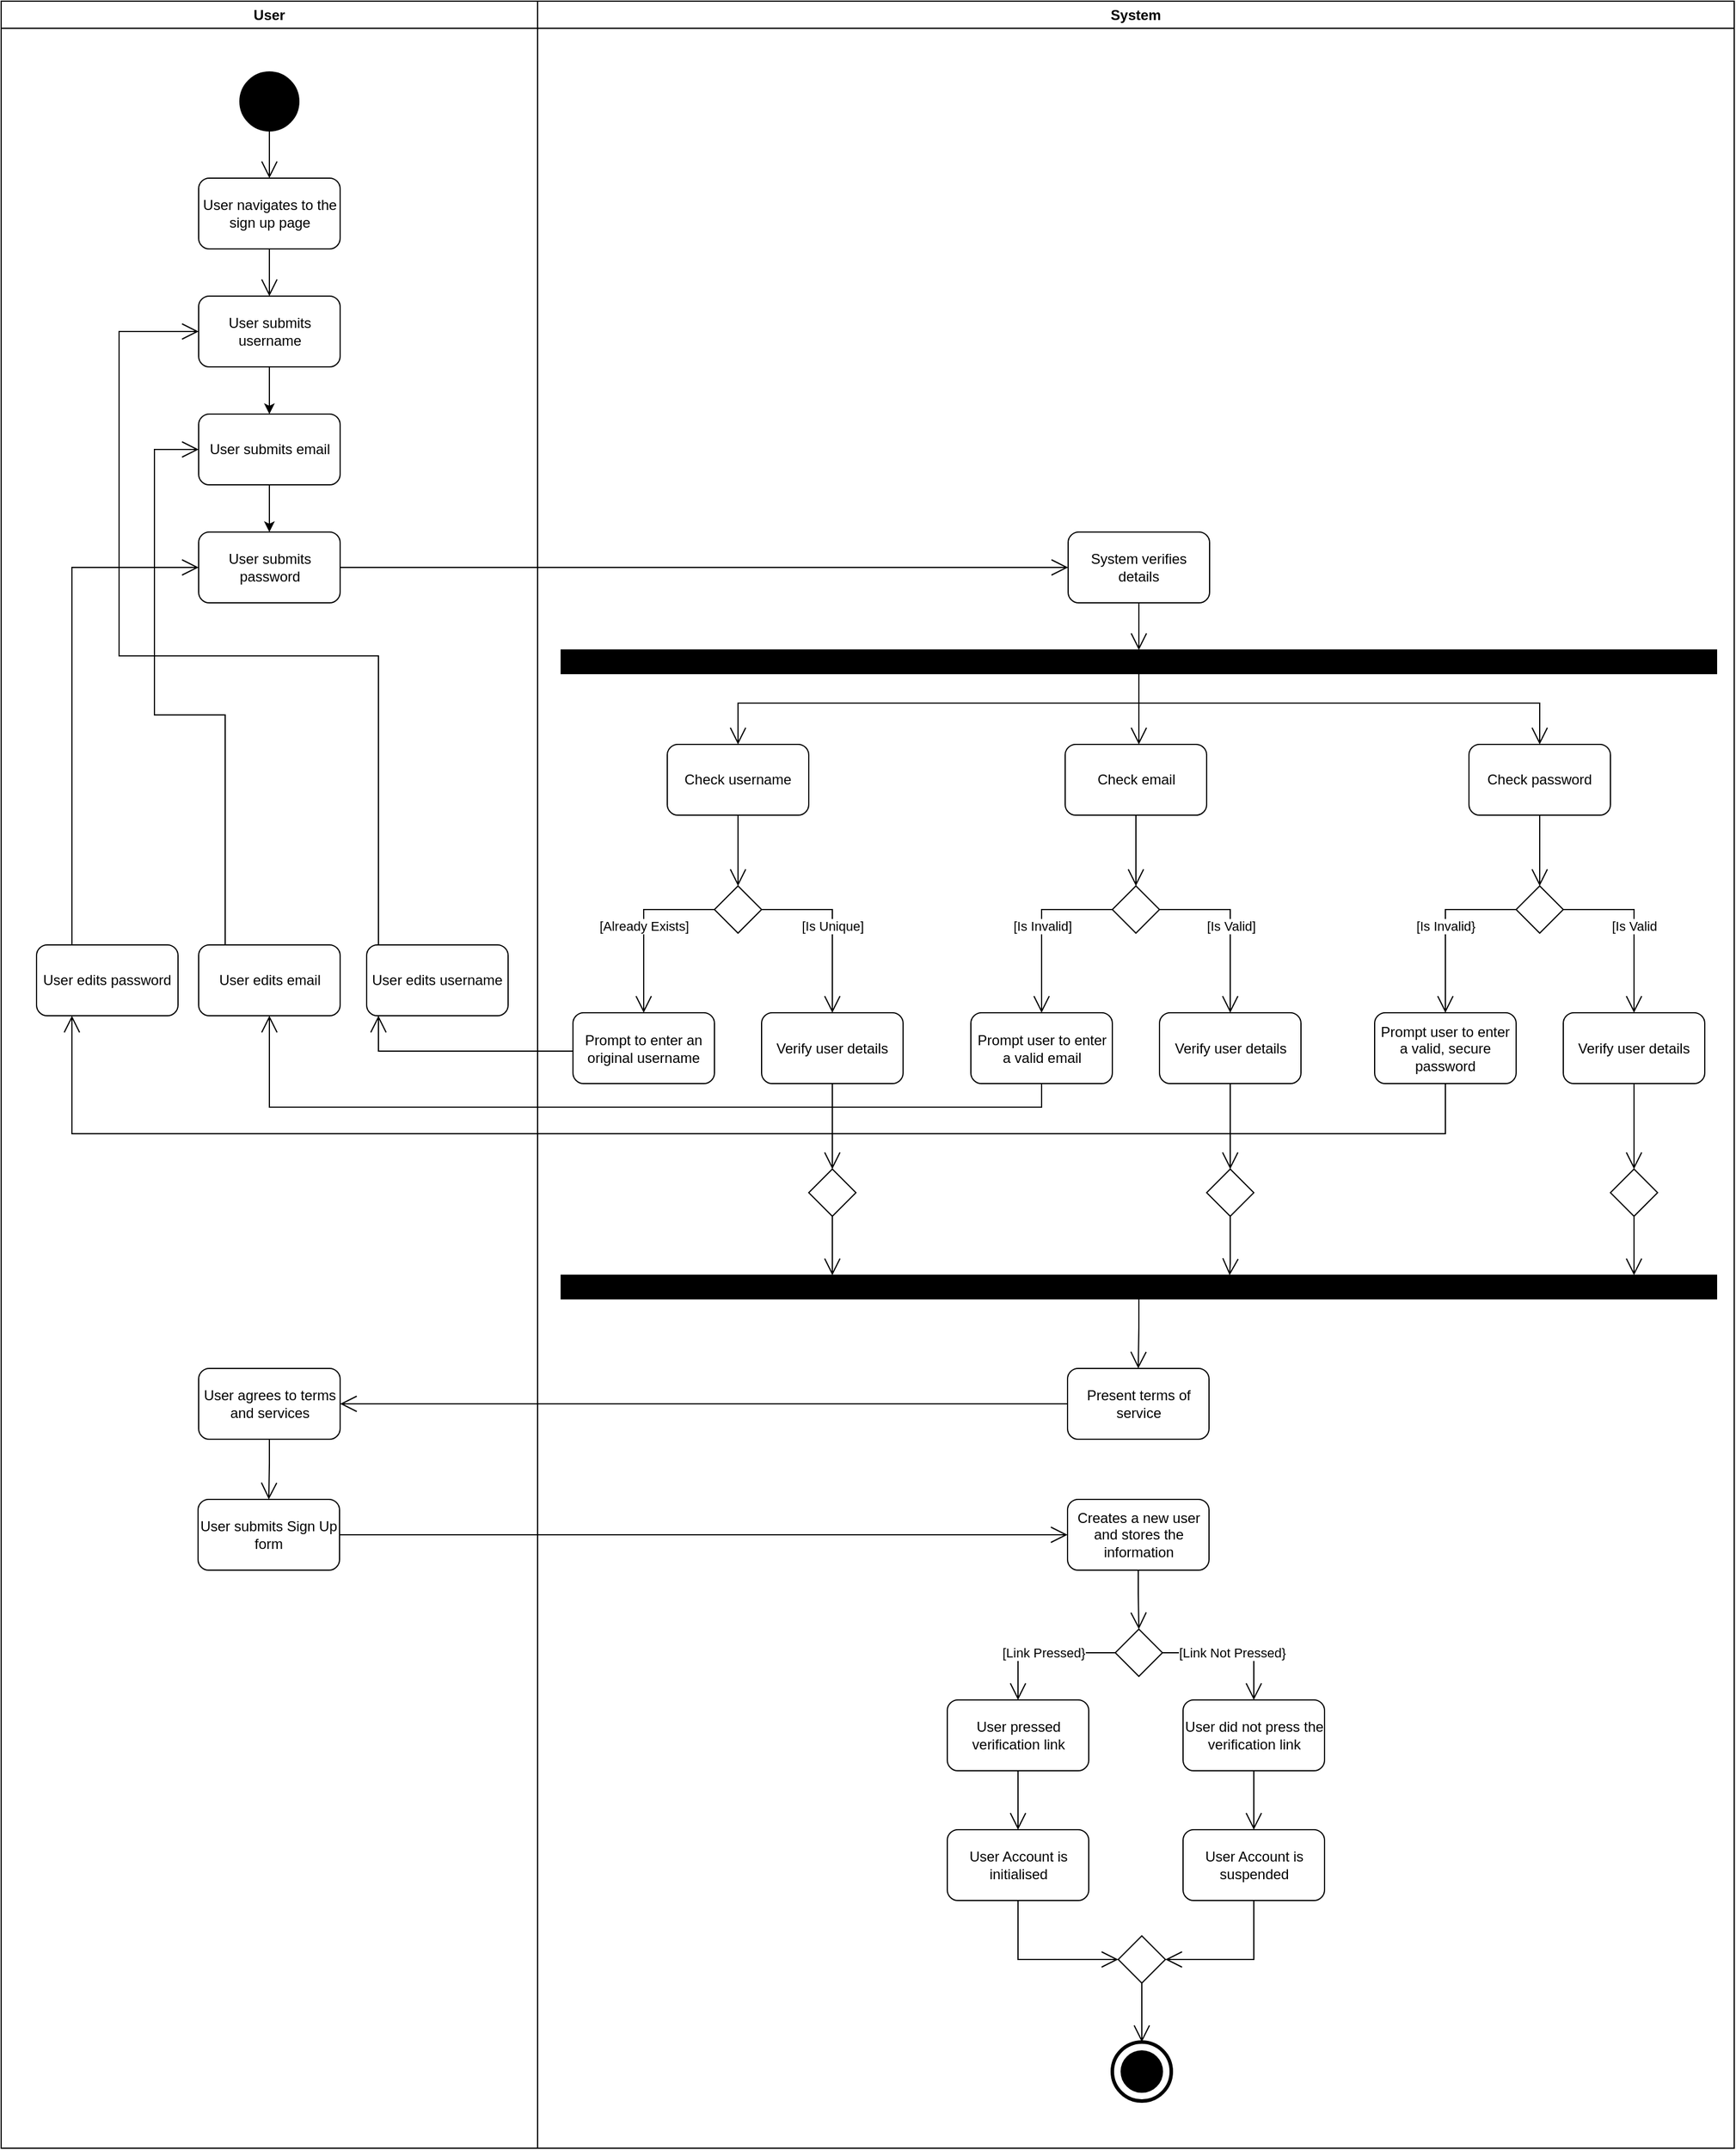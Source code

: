 <mxfile version="24.4.0" type="device">
  <diagram name="Page-1" id="mfnypvU7JTdG7bWMHGOg">
    <mxGraphModel dx="2486" dy="957" grid="1" gridSize="10" guides="1" tooltips="1" connect="1" arrows="1" fold="1" page="1" pageScale="1" pageWidth="827" pageHeight="1169" math="0" shadow="0">
      <root>
        <mxCell id="0" />
        <mxCell id="1" parent="0" />
        <mxCell id="zPg9-DdeoBqVfjQdLSbW-1" value="User" style="swimlane;whiteSpace=wrap;html=1;" parent="1" vertex="1">
          <mxGeometry x="-170" y="10" width="455" height="1820" as="geometry" />
        </mxCell>
        <mxCell id="qDwk5MYWlUArIIvirNfc-8" style="edgeStyle=orthogonalEdgeStyle;rounded=0;orthogonalLoop=1;jettySize=auto;html=1;endArrow=open;endFill=0;endSize=12;startSize=6;sourcePerimeterSpacing=0;" edge="1" parent="zPg9-DdeoBqVfjQdLSbW-1" source="zPg9-DdeoBqVfjQdLSbW-3" target="zPg9-DdeoBqVfjQdLSbW-6">
          <mxGeometry relative="1" as="geometry" />
        </mxCell>
        <mxCell id="zPg9-DdeoBqVfjQdLSbW-3" value="&lt;span data-lucid-type=&quot;application/vnd.lucid.text&quot; data-lucid-content=&quot;{&amp;quot;t&amp;quot;:&amp;quot;User navigates to the sign up page&amp;quot;,&amp;quot;m&amp;quot;:[{&amp;quot;s&amp;quot;:0,&amp;quot;n&amp;quot;:&amp;quot;s&amp;quot;,&amp;quot;v&amp;quot;:22.222,&amp;quot;e&amp;quot;:34},{&amp;quot;s&amp;quot;:0,&amp;quot;n&amp;quot;:&amp;quot;fsp&amp;quot;,&amp;quot;v&amp;quot;:&amp;quot;ss_presetShapeStyle1_textStyle&amp;quot;,&amp;quot;e&amp;quot;:34},{&amp;quot;s&amp;quot;:0,&amp;quot;n&amp;quot;:&amp;quot;fsp2&amp;quot;,&amp;quot;v&amp;quot;:&amp;quot;ss_presetShapeStyle1_textStyle&amp;quot;,&amp;quot;e&amp;quot;:34}]}&quot;&gt;&lt;span style=&quot;&quot;&gt;&lt;font style=&quot;font-size: 12px;&quot;&gt;User navigates to the sign up page&lt;/font&gt;&lt;/span&gt;&lt;/span&gt;" style="rounded=1;whiteSpace=wrap;html=1;fontColor=default;" parent="zPg9-DdeoBqVfjQdLSbW-1" vertex="1">
          <mxGeometry x="167.5" y="150" width="120" height="60" as="geometry" />
        </mxCell>
        <mxCell id="zPg9-DdeoBqVfjQdLSbW-4" value="" style="edgeStyle=orthogonalEdgeStyle;rounded=0;orthogonalLoop=1;jettySize=auto;html=1;endArrow=open;endFill=0;endSize=12;startSize=6;sourcePerimeterSpacing=0;" parent="zPg9-DdeoBqVfjQdLSbW-1" source="zPg9-DdeoBqVfjQdLSbW-5" target="zPg9-DdeoBqVfjQdLSbW-3" edge="1">
          <mxGeometry relative="1" as="geometry" />
        </mxCell>
        <mxCell id="zPg9-DdeoBqVfjQdLSbW-5" value="" style="ellipse;whiteSpace=wrap;html=1;aspect=fixed;fillColor=#000000;" parent="zPg9-DdeoBqVfjQdLSbW-1" vertex="1">
          <mxGeometry x="202.5" y="60" width="50" height="50" as="geometry" />
        </mxCell>
        <mxCell id="qDwk5MYWlUArIIvirNfc-9" style="edgeStyle=orthogonalEdgeStyle;rounded=0;orthogonalLoop=1;jettySize=auto;html=1;" edge="1" parent="zPg9-DdeoBqVfjQdLSbW-1" source="zPg9-DdeoBqVfjQdLSbW-6" target="qDwk5MYWlUArIIvirNfc-1">
          <mxGeometry relative="1" as="geometry" />
        </mxCell>
        <mxCell id="zPg9-DdeoBqVfjQdLSbW-6" value="User submits username" style="rounded=1;whiteSpace=wrap;html=1;" parent="zPg9-DdeoBqVfjQdLSbW-1" vertex="1">
          <mxGeometry x="167.5" y="250" width="120" height="60" as="geometry" />
        </mxCell>
        <mxCell id="qDwk5MYWlUArIIvirNfc-22" style="edgeStyle=orthogonalEdgeStyle;rounded=0;orthogonalLoop=1;jettySize=auto;html=1;endArrow=open;endFill=0;endSize=12;startSize=6;sourcePerimeterSpacing=0;" edge="1" parent="zPg9-DdeoBqVfjQdLSbW-1" source="zPg9-DdeoBqVfjQdLSbW-188" target="zPg9-DdeoBqVfjQdLSbW-6">
          <mxGeometry relative="1" as="geometry">
            <Array as="points">
              <mxPoint x="320" y="555" />
              <mxPoint x="100" y="555" />
              <mxPoint x="100" y="280" />
            </Array>
          </mxGeometry>
        </mxCell>
        <mxCell id="zPg9-DdeoBqVfjQdLSbW-188" value="User edits username" style="rounded=1;whiteSpace=wrap;html=1;" parent="zPg9-DdeoBqVfjQdLSbW-1" vertex="1">
          <mxGeometry x="310" y="800" width="120" height="60" as="geometry" />
        </mxCell>
        <mxCell id="qDwk5MYWlUArIIvirNfc-21" style="edgeStyle=orthogonalEdgeStyle;rounded=0;orthogonalLoop=1;jettySize=auto;html=1;endArrow=open;endFill=0;endSize=12;startSize=6;sourcePerimeterSpacing=0;" edge="1" parent="zPg9-DdeoBqVfjQdLSbW-1" source="zPg9-DdeoBqVfjQdLSbW-191" target="qDwk5MYWlUArIIvirNfc-1">
          <mxGeometry relative="1" as="geometry">
            <Array as="points">
              <mxPoint x="190" y="605" />
              <mxPoint x="130" y="605" />
              <mxPoint x="130" y="380" />
            </Array>
          </mxGeometry>
        </mxCell>
        <mxCell id="zPg9-DdeoBqVfjQdLSbW-191" value="User edits email" style="rounded=1;whiteSpace=wrap;html=1;" parent="zPg9-DdeoBqVfjQdLSbW-1" vertex="1">
          <mxGeometry x="167.5" y="800" width="120" height="60" as="geometry" />
        </mxCell>
        <mxCell id="qDwk5MYWlUArIIvirNfc-20" style="edgeStyle=orthogonalEdgeStyle;rounded=0;orthogonalLoop=1;jettySize=auto;html=1;endArrow=open;endFill=0;endSize=12;startSize=6;sourcePerimeterSpacing=0;" edge="1" parent="zPg9-DdeoBqVfjQdLSbW-1" source="zPg9-DdeoBqVfjQdLSbW-203" target="qDwk5MYWlUArIIvirNfc-2">
          <mxGeometry relative="1" as="geometry">
            <Array as="points">
              <mxPoint x="60" y="480" />
            </Array>
          </mxGeometry>
        </mxCell>
        <mxCell id="zPg9-DdeoBqVfjQdLSbW-203" value="User edits password" style="rounded=1;whiteSpace=wrap;html=1;" parent="zPg9-DdeoBqVfjQdLSbW-1" vertex="1">
          <mxGeometry x="30" y="800" width="120" height="60" as="geometry" />
        </mxCell>
        <mxCell id="qDwk5MYWlUArIIvirNfc-10" style="edgeStyle=orthogonalEdgeStyle;rounded=0;orthogonalLoop=1;jettySize=auto;html=1;" edge="1" parent="zPg9-DdeoBqVfjQdLSbW-1" source="qDwk5MYWlUArIIvirNfc-1" target="qDwk5MYWlUArIIvirNfc-2">
          <mxGeometry relative="1" as="geometry" />
        </mxCell>
        <mxCell id="qDwk5MYWlUArIIvirNfc-1" value="User submits email" style="rounded=1;whiteSpace=wrap;html=1;" vertex="1" parent="zPg9-DdeoBqVfjQdLSbW-1">
          <mxGeometry x="167.5" y="350" width="120" height="60" as="geometry" />
        </mxCell>
        <mxCell id="qDwk5MYWlUArIIvirNfc-2" value="User submits password" style="rounded=1;whiteSpace=wrap;html=1;" vertex="1" parent="zPg9-DdeoBqVfjQdLSbW-1">
          <mxGeometry x="167.5" y="450" width="120" height="60" as="geometry" />
        </mxCell>
        <mxCell id="zPg9-DdeoBqVfjQdLSbW-163" value="User agrees to terms and services" style="rounded=1;whiteSpace=wrap;html=1;" parent="zPg9-DdeoBqVfjQdLSbW-1" vertex="1">
          <mxGeometry x="167.5" y="1159" width="120" height="60" as="geometry" />
        </mxCell>
        <mxCell id="zPg9-DdeoBqVfjQdLSbW-10" value="System" style="swimlane;whiteSpace=wrap;html=1;" parent="1" vertex="1">
          <mxGeometry x="285" y="10" width="1015" height="1820" as="geometry" />
        </mxCell>
        <mxCell id="zPg9-DdeoBqVfjQdLSbW-49" value="[Already Exists]" style="edgeStyle=orthogonalEdgeStyle;rounded=0;orthogonalLoop=1;jettySize=auto;html=1;exitX=0;exitY=0.5;exitDx=0;exitDy=0;entryX=0.5;entryY=0;entryDx=0;entryDy=0;endArrow=open;endFill=0;endSize=12;startSize=6;sourcePerimeterSpacing=0;" parent="zPg9-DdeoBqVfjQdLSbW-10" source="zPg9-DdeoBqVfjQdLSbW-32" target="zPg9-DdeoBqVfjQdLSbW-35" edge="1">
          <mxGeometry relative="1" as="geometry">
            <mxPoint x="90" y="822.5" as="targetPoint" />
          </mxGeometry>
        </mxCell>
        <mxCell id="zPg9-DdeoBqVfjQdLSbW-50" value="[Is Unique]" style="edgeStyle=orthogonalEdgeStyle;rounded=0;orthogonalLoop=1;jettySize=auto;html=1;exitX=1;exitY=0.5;exitDx=0;exitDy=0;entryX=0.5;entryY=0;entryDx=0;entryDy=0;endArrow=open;endFill=0;endSize=12;startSize=6;sourcePerimeterSpacing=0;" parent="zPg9-DdeoBqVfjQdLSbW-10" source="zPg9-DdeoBqVfjQdLSbW-32" target="zPg9-DdeoBqVfjQdLSbW-40" edge="1">
          <mxGeometry relative="1" as="geometry" />
        </mxCell>
        <mxCell id="zPg9-DdeoBqVfjQdLSbW-32" value="" style="rhombus;whiteSpace=wrap;html=1;" parent="zPg9-DdeoBqVfjQdLSbW-10" vertex="1">
          <mxGeometry x="150" y="750" width="40" height="40" as="geometry" />
        </mxCell>
        <mxCell id="zPg9-DdeoBqVfjQdLSbW-134" value="[Is Invalid]" style="edgeStyle=orthogonalEdgeStyle;rounded=0;orthogonalLoop=1;jettySize=auto;html=1;exitX=0;exitY=0.5;exitDx=0;exitDy=0;endArrow=open;endFill=0;endSize=12;startSize=6;sourcePerimeterSpacing=0;" parent="zPg9-DdeoBqVfjQdLSbW-10" source="zPg9-DdeoBqVfjQdLSbW-44" target="zPg9-DdeoBqVfjQdLSbW-133" edge="1">
          <mxGeometry relative="1" as="geometry" />
        </mxCell>
        <mxCell id="zPg9-DdeoBqVfjQdLSbW-136" value="[Is Valid]" style="edgeStyle=orthogonalEdgeStyle;rounded=0;orthogonalLoop=1;jettySize=auto;html=1;exitX=1;exitY=0.5;exitDx=0;exitDy=0;entryX=0.5;entryY=0;entryDx=0;entryDy=0;endArrow=open;endFill=0;endSize=12;startSize=6;sourcePerimeterSpacing=0;" parent="zPg9-DdeoBqVfjQdLSbW-10" source="zPg9-DdeoBqVfjQdLSbW-44" target="zPg9-DdeoBqVfjQdLSbW-135" edge="1">
          <mxGeometry relative="1" as="geometry">
            <mxPoint x="600" y="972.5" as="targetPoint" />
          </mxGeometry>
        </mxCell>
        <mxCell id="zPg9-DdeoBqVfjQdLSbW-44" value="" style="rhombus;whiteSpace=wrap;html=1;" parent="zPg9-DdeoBqVfjQdLSbW-10" vertex="1">
          <mxGeometry x="487.5" y="750" width="40" height="40" as="geometry" />
        </mxCell>
        <mxCell id="zPg9-DdeoBqVfjQdLSbW-155" style="edgeStyle=orthogonalEdgeStyle;rounded=0;orthogonalLoop=1;jettySize=auto;html=1;endArrow=open;endFill=0;endSize=12;startSize=6;sourcePerimeterSpacing=0;" parent="zPg9-DdeoBqVfjQdLSbW-10" source="zPg9-DdeoBqVfjQdLSbW-45" target="zPg9-DdeoBqVfjQdLSbW-51" edge="1">
          <mxGeometry relative="1" as="geometry">
            <Array as="points">
              <mxPoint x="510" y="520" />
              <mxPoint x="510" y="520" />
            </Array>
          </mxGeometry>
        </mxCell>
        <mxCell id="zPg9-DdeoBqVfjQdLSbW-45" value="System verifies details" style="rounded=1;whiteSpace=wrap;html=1;" parent="zPg9-DdeoBqVfjQdLSbW-10" vertex="1">
          <mxGeometry x="450" y="450" width="120" height="60" as="geometry" />
        </mxCell>
        <mxCell id="c77PiYMdBHS7b-3oL-oc-5" style="edgeStyle=orthogonalEdgeStyle;rounded=0;orthogonalLoop=1;jettySize=auto;html=1;exitX=0.5;exitY=1;exitDx=0;exitDy=0;endArrow=open;endFill=0;endSize=12;startSize=6;sourcePerimeterSpacing=0;" parent="zPg9-DdeoBqVfjQdLSbW-10" source="zPg9-DdeoBqVfjQdLSbW-40" target="c77PiYMdBHS7b-3oL-oc-4" edge="1">
          <mxGeometry relative="1" as="geometry" />
        </mxCell>
        <mxCell id="zPg9-DdeoBqVfjQdLSbW-40" value="Verify user details" style="rounded=1;whiteSpace=wrap;html=1;" parent="zPg9-DdeoBqVfjQdLSbW-10" vertex="1">
          <mxGeometry x="190" y="857.5" width="120" height="60" as="geometry" />
        </mxCell>
        <mxCell id="zPg9-DdeoBqVfjQdLSbW-35" value="Prompt to enter an original username" style="rounded=1;whiteSpace=wrap;html=1;" parent="zPg9-DdeoBqVfjQdLSbW-10" vertex="1">
          <mxGeometry x="30" y="857.5" width="120" height="60" as="geometry" />
        </mxCell>
        <mxCell id="qDwk5MYWlUArIIvirNfc-12" style="edgeStyle=orthogonalEdgeStyle;rounded=0;orthogonalLoop=1;jettySize=auto;html=1;endArrow=open;endFill=0;endSize=12;startSize=6;sourcePerimeterSpacing=0;" edge="1" parent="zPg9-DdeoBqVfjQdLSbW-10" source="zPg9-DdeoBqVfjQdLSbW-51" target="zPg9-DdeoBqVfjQdLSbW-106">
          <mxGeometry relative="1" as="geometry">
            <Array as="points">
              <mxPoint x="510" y="620" />
              <mxPoint x="510" y="620" />
            </Array>
          </mxGeometry>
        </mxCell>
        <mxCell id="qDwk5MYWlUArIIvirNfc-13" style="edgeStyle=orthogonalEdgeStyle;rounded=0;orthogonalLoop=1;jettySize=auto;html=1;endArrow=open;endFill=0;endSize=12;startSize=6;sourcePerimeterSpacing=0;" edge="1" parent="zPg9-DdeoBqVfjQdLSbW-10" source="zPg9-DdeoBqVfjQdLSbW-51" target="zPg9-DdeoBqVfjQdLSbW-54">
          <mxGeometry relative="1" as="geometry" />
        </mxCell>
        <mxCell id="qDwk5MYWlUArIIvirNfc-14" style="edgeStyle=orthogonalEdgeStyle;rounded=0;orthogonalLoop=1;jettySize=auto;html=1;endArrow=open;endFill=0;endSize=12;startSize=6;sourcePerimeterSpacing=0;" edge="1" parent="zPg9-DdeoBqVfjQdLSbW-10" source="zPg9-DdeoBqVfjQdLSbW-51" target="zPg9-DdeoBqVfjQdLSbW-108">
          <mxGeometry relative="1" as="geometry" />
        </mxCell>
        <mxCell id="zPg9-DdeoBqVfjQdLSbW-51" value="" style="rounded=0;whiteSpace=wrap;html=1;fillColor=#000000;" parent="zPg9-DdeoBqVfjQdLSbW-10" vertex="1">
          <mxGeometry x="20" y="550" width="980" height="20" as="geometry" />
        </mxCell>
        <mxCell id="zPg9-DdeoBqVfjQdLSbW-87" style="edgeStyle=orthogonalEdgeStyle;rounded=0;orthogonalLoop=1;jettySize=auto;html=1;exitX=0.5;exitY=1;exitDx=0;exitDy=0;entryX=0.5;entryY=0;entryDx=0;entryDy=0;endArrow=open;endFill=0;endSize=12;startSize=6;sourcePerimeterSpacing=0;" parent="zPg9-DdeoBqVfjQdLSbW-10" source="zPg9-DdeoBqVfjQdLSbW-54" target="zPg9-DdeoBqVfjQdLSbW-32" edge="1">
          <mxGeometry relative="1" as="geometry" />
        </mxCell>
        <mxCell id="zPg9-DdeoBqVfjQdLSbW-54" value="Check username" style="rounded=1;whiteSpace=wrap;html=1;" parent="zPg9-DdeoBqVfjQdLSbW-10" vertex="1">
          <mxGeometry x="110" y="630" width="120" height="60" as="geometry" />
        </mxCell>
        <mxCell id="zPg9-DdeoBqVfjQdLSbW-110" value="" style="edgeStyle=orthogonalEdgeStyle;rounded=0;orthogonalLoop=1;jettySize=auto;html=1;endArrow=open;endFill=0;endSize=12;startSize=6;sourcePerimeterSpacing=0;" parent="zPg9-DdeoBqVfjQdLSbW-10" source="zPg9-DdeoBqVfjQdLSbW-106" target="zPg9-DdeoBqVfjQdLSbW-44" edge="1">
          <mxGeometry relative="1" as="geometry" />
        </mxCell>
        <mxCell id="zPg9-DdeoBqVfjQdLSbW-106" value="Check email" style="rounded=1;whiteSpace=wrap;html=1;" parent="zPg9-DdeoBqVfjQdLSbW-10" vertex="1">
          <mxGeometry x="447.5" y="630" width="120" height="60" as="geometry" />
        </mxCell>
        <mxCell id="zPg9-DdeoBqVfjQdLSbW-111" value="" style="edgeStyle=orthogonalEdgeStyle;rounded=0;orthogonalLoop=1;jettySize=auto;html=1;endArrow=open;endFill=0;endSize=12;startSize=6;sourcePerimeterSpacing=0;" parent="zPg9-DdeoBqVfjQdLSbW-10" source="zPg9-DdeoBqVfjQdLSbW-108" target="zPg9-DdeoBqVfjQdLSbW-109" edge="1">
          <mxGeometry relative="1" as="geometry" />
        </mxCell>
        <mxCell id="zPg9-DdeoBqVfjQdLSbW-108" value="Check password" style="rounded=1;whiteSpace=wrap;html=1;" parent="zPg9-DdeoBqVfjQdLSbW-10" vertex="1">
          <mxGeometry x="790" y="630" width="120" height="60" as="geometry" />
        </mxCell>
        <mxCell id="zPg9-DdeoBqVfjQdLSbW-140" value="[Is Invalid}" style="edgeStyle=orthogonalEdgeStyle;rounded=0;orthogonalLoop=1;jettySize=auto;html=1;exitX=0;exitY=0.5;exitDx=0;exitDy=0;entryX=0.5;entryY=0;entryDx=0;entryDy=0;endArrow=open;endFill=0;endSize=12;startSize=6;sourcePerimeterSpacing=0;" parent="zPg9-DdeoBqVfjQdLSbW-10" source="zPg9-DdeoBqVfjQdLSbW-109" target="zPg9-DdeoBqVfjQdLSbW-138" edge="1">
          <mxGeometry relative="1" as="geometry">
            <Array as="points">
              <mxPoint x="770" y="770" />
            </Array>
          </mxGeometry>
        </mxCell>
        <mxCell id="zPg9-DdeoBqVfjQdLSbW-141" style="edgeStyle=orthogonalEdgeStyle;rounded=0;orthogonalLoop=1;jettySize=auto;html=1;endArrow=open;endFill=0;endSize=12;startSize=6;sourcePerimeterSpacing=0;" parent="zPg9-DdeoBqVfjQdLSbW-10" source="zPg9-DdeoBqVfjQdLSbW-139" target="c77PiYMdBHS7b-3oL-oc-9" edge="1">
          <mxGeometry relative="1" as="geometry">
            <mxPoint x="950" y="1095" as="targetPoint" />
          </mxGeometry>
        </mxCell>
        <mxCell id="zPg9-DdeoBqVfjQdLSbW-109" value="" style="rhombus;whiteSpace=wrap;html=1;" parent="zPg9-DdeoBqVfjQdLSbW-10" vertex="1">
          <mxGeometry x="830" y="750" width="40" height="40" as="geometry" />
        </mxCell>
        <mxCell id="zPg9-DdeoBqVfjQdLSbW-133" value="Prompt user to enter a valid email" style="rounded=1;whiteSpace=wrap;html=1;" parent="zPg9-DdeoBqVfjQdLSbW-10" vertex="1">
          <mxGeometry x="367.5" y="857.5" width="120" height="60" as="geometry" />
        </mxCell>
        <mxCell id="qDwk5MYWlUArIIvirNfc-16" style="edgeStyle=orthogonalEdgeStyle;rounded=0;orthogonalLoop=1;jettySize=auto;html=1;endArrow=open;endFill=0;endSize=12;startSize=6;sourcePerimeterSpacing=0;" edge="1" parent="zPg9-DdeoBqVfjQdLSbW-10" source="zPg9-DdeoBqVfjQdLSbW-135" target="c77PiYMdBHS7b-3oL-oc-7">
          <mxGeometry relative="1" as="geometry" />
        </mxCell>
        <mxCell id="zPg9-DdeoBqVfjQdLSbW-135" value="Verify user details" style="rounded=1;whiteSpace=wrap;html=1;" parent="zPg9-DdeoBqVfjQdLSbW-10" vertex="1">
          <mxGeometry x="527.5" y="857.5" width="120" height="60" as="geometry" />
        </mxCell>
        <mxCell id="zPg9-DdeoBqVfjQdLSbW-138" value="Prompt user to enter a valid, secure password" style="rounded=1;whiteSpace=wrap;html=1;" parent="zPg9-DdeoBqVfjQdLSbW-10" vertex="1">
          <mxGeometry x="710" y="857.5" width="120" height="60" as="geometry" />
        </mxCell>
        <mxCell id="zPg9-DdeoBqVfjQdLSbW-162" style="edgeStyle=orthogonalEdgeStyle;rounded=0;orthogonalLoop=1;jettySize=auto;html=1;exitX=0.5;exitY=1;exitDx=0;exitDy=0;entryX=0.5;entryY=0;entryDx=0;entryDy=0;endArrow=open;endFill=0;endSize=12;startSize=6;sourcePerimeterSpacing=0;" parent="zPg9-DdeoBqVfjQdLSbW-10" source="zPg9-DdeoBqVfjQdLSbW-154" target="zPg9-DdeoBqVfjQdLSbW-11" edge="1">
          <mxGeometry relative="1" as="geometry" />
        </mxCell>
        <mxCell id="zPg9-DdeoBqVfjQdLSbW-154" value="" style="rounded=0;whiteSpace=wrap;html=1;fillColor=#000000;" parent="zPg9-DdeoBqVfjQdLSbW-10" vertex="1">
          <mxGeometry x="20" y="1080" width="980" height="20" as="geometry" />
        </mxCell>
        <mxCell id="qDwk5MYWlUArIIvirNfc-19" style="edgeStyle=orthogonalEdgeStyle;rounded=0;orthogonalLoop=1;jettySize=auto;html=1;endArrow=open;endFill=0;endSize=12;startSize=6;sourcePerimeterSpacing=0;" edge="1" parent="zPg9-DdeoBqVfjQdLSbW-10" source="zPg9-DdeoBqVfjQdLSbW-167" target="zPg9-DdeoBqVfjQdLSbW-171">
          <mxGeometry relative="1" as="geometry" />
        </mxCell>
        <mxCell id="zPg9-DdeoBqVfjQdLSbW-169" value="[Link Pressed}" style="edgeStyle=orthogonalEdgeStyle;rounded=0;orthogonalLoop=1;jettySize=auto;html=1;exitX=0;exitY=0.5;exitDx=0;exitDy=0;entryX=0.5;entryY=0;entryDx=0;entryDy=0;endArrow=open;endFill=0;endSize=12;startSize=6;sourcePerimeterSpacing=0;" parent="zPg9-DdeoBqVfjQdLSbW-10" source="zPg9-DdeoBqVfjQdLSbW-171" target="zPg9-DdeoBqVfjQdLSbW-173" edge="1">
          <mxGeometry relative="1" as="geometry" />
        </mxCell>
        <mxCell id="zPg9-DdeoBqVfjQdLSbW-170" value="[Link Not Pressed}" style="edgeStyle=orthogonalEdgeStyle;rounded=0;orthogonalLoop=1;jettySize=auto;html=1;exitX=1;exitY=0.5;exitDx=0;exitDy=0;entryX=0.5;entryY=0;entryDx=0;entryDy=0;endArrow=open;endFill=0;endSize=12;startSize=6;sourcePerimeterSpacing=0;" parent="zPg9-DdeoBqVfjQdLSbW-10" source="zPg9-DdeoBqVfjQdLSbW-171" target="zPg9-DdeoBqVfjQdLSbW-175" edge="1">
          <mxGeometry relative="1" as="geometry" />
        </mxCell>
        <mxCell id="zPg9-DdeoBqVfjQdLSbW-171" value="" style="rhombus;whiteSpace=wrap;html=1;" parent="zPg9-DdeoBqVfjQdLSbW-10" vertex="1">
          <mxGeometry x="490" y="1380" width="40" height="40" as="geometry" />
        </mxCell>
        <mxCell id="zPg9-DdeoBqVfjQdLSbW-172" value="" style="edgeStyle=orthogonalEdgeStyle;rounded=0;orthogonalLoop=1;jettySize=auto;html=1;endArrow=open;endFill=0;endSize=12;startSize=6;sourcePerimeterSpacing=0;" parent="zPg9-DdeoBqVfjQdLSbW-10" source="zPg9-DdeoBqVfjQdLSbW-173" target="zPg9-DdeoBqVfjQdLSbW-179" edge="1">
          <mxGeometry relative="1" as="geometry" />
        </mxCell>
        <mxCell id="zPg9-DdeoBqVfjQdLSbW-173" value="User pressed verification link" style="rounded=1;whiteSpace=wrap;html=1;" parent="zPg9-DdeoBqVfjQdLSbW-10" vertex="1">
          <mxGeometry x="347.5" y="1440" width="120" height="60" as="geometry" />
        </mxCell>
        <mxCell id="zPg9-DdeoBqVfjQdLSbW-174" value="" style="edgeStyle=orthogonalEdgeStyle;rounded=0;orthogonalLoop=1;jettySize=auto;html=1;endArrow=open;endFill=0;endSize=12;startSize=6;sourcePerimeterSpacing=0;" parent="zPg9-DdeoBqVfjQdLSbW-10" source="zPg9-DdeoBqVfjQdLSbW-175" target="zPg9-DdeoBqVfjQdLSbW-177" edge="1">
          <mxGeometry relative="1" as="geometry" />
        </mxCell>
        <mxCell id="zPg9-DdeoBqVfjQdLSbW-175" value="User did not press the verification link" style="rounded=1;whiteSpace=wrap;html=1;" parent="zPg9-DdeoBqVfjQdLSbW-10" vertex="1">
          <mxGeometry x="547.5" y="1440" width="120" height="60" as="geometry" />
        </mxCell>
        <mxCell id="zPg9-DdeoBqVfjQdLSbW-176" style="edgeStyle=orthogonalEdgeStyle;rounded=0;orthogonalLoop=1;jettySize=auto;html=1;exitX=0.5;exitY=1;exitDx=0;exitDy=0;entryX=1;entryY=0.5;entryDx=0;entryDy=0;endArrow=open;endFill=0;endSize=12;startSize=6;sourcePerimeterSpacing=0;" parent="zPg9-DdeoBqVfjQdLSbW-10" source="zPg9-DdeoBqVfjQdLSbW-177" target="zPg9-DdeoBqVfjQdLSbW-181" edge="1">
          <mxGeometry relative="1" as="geometry" />
        </mxCell>
        <mxCell id="zPg9-DdeoBqVfjQdLSbW-177" value="User Account is suspended" style="rounded=1;whiteSpace=wrap;html=1;" parent="zPg9-DdeoBqVfjQdLSbW-10" vertex="1">
          <mxGeometry x="547.5" y="1550" width="120" height="60" as="geometry" />
        </mxCell>
        <mxCell id="zPg9-DdeoBqVfjQdLSbW-178" style="edgeStyle=orthogonalEdgeStyle;rounded=0;orthogonalLoop=1;jettySize=auto;html=1;exitX=0.5;exitY=1;exitDx=0;exitDy=0;entryX=0;entryY=0.5;entryDx=0;entryDy=0;endArrow=open;endFill=0;endSize=12;startSize=6;sourcePerimeterSpacing=0;" parent="zPg9-DdeoBqVfjQdLSbW-10" source="zPg9-DdeoBqVfjQdLSbW-179" target="zPg9-DdeoBqVfjQdLSbW-181" edge="1">
          <mxGeometry relative="1" as="geometry" />
        </mxCell>
        <mxCell id="zPg9-DdeoBqVfjQdLSbW-179" value="User Account is initialised" style="rounded=1;whiteSpace=wrap;html=1;" parent="zPg9-DdeoBqVfjQdLSbW-10" vertex="1">
          <mxGeometry x="347.5" y="1550" width="120" height="60" as="geometry" />
        </mxCell>
        <mxCell id="zPg9-DdeoBqVfjQdLSbW-180" style="edgeStyle=orthogonalEdgeStyle;rounded=0;orthogonalLoop=1;jettySize=auto;html=1;exitX=0.5;exitY=1;exitDx=0;exitDy=0;entryX=0.5;entryY=0;entryDx=0;entryDy=0;entryPerimeter=0;endArrow=open;endFill=0;endSize=12;startSize=6;sourcePerimeterSpacing=0;" parent="zPg9-DdeoBqVfjQdLSbW-10" source="zPg9-DdeoBqVfjQdLSbW-181" target="bMhkKMdwVl2Yt3h94EEw-2" edge="1">
          <mxGeometry relative="1" as="geometry">
            <mxPoint x="512.5" y="1750" as="targetPoint" />
          </mxGeometry>
        </mxCell>
        <mxCell id="zPg9-DdeoBqVfjQdLSbW-181" value="" style="rhombus;whiteSpace=wrap;html=1;" parent="zPg9-DdeoBqVfjQdLSbW-10" vertex="1">
          <mxGeometry x="492.5" y="1640" width="40" height="40" as="geometry" />
        </mxCell>
        <mxCell id="bMhkKMdwVl2Yt3h94EEw-1" value="" style="group" parent="zPg9-DdeoBqVfjQdLSbW-10" vertex="1" connectable="0">
          <mxGeometry x="487.5" y="1730" width="50" height="50" as="geometry" />
        </mxCell>
        <mxCell id="bMhkKMdwVl2Yt3h94EEw-2" value="" style="ellipse;whiteSpace=wrap;html=1;aspect=fixed;fillColor=none;strokeWidth=3;movable=1;resizable=1;rotatable=1;deletable=1;editable=1;locked=0;connectable=1;" parent="bMhkKMdwVl2Yt3h94EEw-1" vertex="1">
          <mxGeometry width="50" height="50" as="geometry" />
        </mxCell>
        <mxCell id="bMhkKMdwVl2Yt3h94EEw-3" value="" style="ellipse;whiteSpace=wrap;html=1;aspect=fixed;fillColor=#000000;movable=1;resizable=1;rotatable=1;deletable=1;editable=1;locked=0;connectable=1;" parent="bMhkKMdwVl2Yt3h94EEw-1" vertex="1">
          <mxGeometry x="7.5" y="7.5" width="35" height="35" as="geometry" />
        </mxCell>
        <mxCell id="c77PiYMdBHS7b-3oL-oc-4" value="" style="rhombus;whiteSpace=wrap;html=1;" parent="zPg9-DdeoBqVfjQdLSbW-10" vertex="1">
          <mxGeometry x="230" y="990" width="40" height="40" as="geometry" />
        </mxCell>
        <mxCell id="c77PiYMdBHS7b-3oL-oc-7" value="" style="rhombus;whiteSpace=wrap;html=1;" parent="zPg9-DdeoBqVfjQdLSbW-10" vertex="1">
          <mxGeometry x="567.5" y="990" width="40" height="40" as="geometry" />
        </mxCell>
        <mxCell id="c77PiYMdBHS7b-3oL-oc-9" value="" style="rhombus;whiteSpace=wrap;html=1;" parent="zPg9-DdeoBqVfjQdLSbW-10" vertex="1">
          <mxGeometry x="910" y="990" width="40" height="40" as="geometry" />
        </mxCell>
        <mxCell id="c77PiYMdBHS7b-3oL-oc-10" style="edgeStyle=orthogonalEdgeStyle;rounded=0;orthogonalLoop=1;jettySize=auto;html=1;endArrow=open;endFill=0;endSize=12;startSize=6;sourcePerimeterSpacing=0;" parent="zPg9-DdeoBqVfjQdLSbW-10" source="c77PiYMdBHS7b-3oL-oc-9" target="zPg9-DdeoBqVfjQdLSbW-154" edge="1">
          <mxGeometry relative="1" as="geometry">
            <Array as="points">
              <mxPoint x="930" y="1080" />
              <mxPoint x="930" y="1080" />
            </Array>
          </mxGeometry>
        </mxCell>
        <mxCell id="c77PiYMdBHS7b-3oL-oc-11" style="edgeStyle=orthogonalEdgeStyle;rounded=0;orthogonalLoop=1;jettySize=auto;html=1;endArrow=open;endFill=0;endSize=12;startSize=6;sourcePerimeterSpacing=0;" parent="zPg9-DdeoBqVfjQdLSbW-10" source="c77PiYMdBHS7b-3oL-oc-7" target="zPg9-DdeoBqVfjQdLSbW-154" edge="1">
          <mxGeometry relative="1" as="geometry">
            <Array as="points">
              <mxPoint x="587" y="1070" />
              <mxPoint x="587" y="1070" />
            </Array>
          </mxGeometry>
        </mxCell>
        <mxCell id="c77PiYMdBHS7b-3oL-oc-12" style="edgeStyle=orthogonalEdgeStyle;rounded=0;orthogonalLoop=1;jettySize=auto;html=1;endArrow=open;endFill=0;endSize=12;startSize=6;sourcePerimeterSpacing=0;" parent="zPg9-DdeoBqVfjQdLSbW-10" source="c77PiYMdBHS7b-3oL-oc-4" target="zPg9-DdeoBqVfjQdLSbW-154" edge="1">
          <mxGeometry relative="1" as="geometry">
            <Array as="points">
              <mxPoint x="250" y="1060" />
              <mxPoint x="250" y="1060" />
            </Array>
          </mxGeometry>
        </mxCell>
        <mxCell id="qDwk5MYWlUArIIvirNfc-15" value="[Is Valid" style="edgeStyle=orthogonalEdgeStyle;rounded=0;orthogonalLoop=1;jettySize=auto;html=1;exitX=1;exitY=0.5;exitDx=0;exitDy=0;endArrow=open;endFill=0;endSize=12;startSize=6;sourcePerimeterSpacing=0;" edge="1" parent="zPg9-DdeoBqVfjQdLSbW-10" source="zPg9-DdeoBqVfjQdLSbW-109" target="zPg9-DdeoBqVfjQdLSbW-139">
          <mxGeometry relative="1" as="geometry">
            <mxPoint x="1155" y="803" as="sourcePoint" />
            <mxPoint x="1235" y="1105" as="targetPoint" />
            <Array as="points">
              <mxPoint x="930" y="770" />
            </Array>
          </mxGeometry>
        </mxCell>
        <mxCell id="zPg9-DdeoBqVfjQdLSbW-139" value="Verify user details" style="rounded=1;whiteSpace=wrap;html=1;" parent="zPg9-DdeoBqVfjQdLSbW-10" vertex="1">
          <mxGeometry x="870" y="857.5" width="120" height="60" as="geometry" />
        </mxCell>
        <mxCell id="zPg9-DdeoBqVfjQdLSbW-11" value="Present terms of service" style="rounded=1;whiteSpace=wrap;html=1;" parent="zPg9-DdeoBqVfjQdLSbW-10" vertex="1">
          <mxGeometry x="449.5" y="1159" width="120" height="60" as="geometry" />
        </mxCell>
        <mxCell id="zPg9-DdeoBqVfjQdLSbW-165" value="User submits Sign Up form" style="rounded=1;whiteSpace=wrap;html=1;" parent="zPg9-DdeoBqVfjQdLSbW-10" vertex="1">
          <mxGeometry x="-288" y="1270" width="120" height="60" as="geometry" />
        </mxCell>
        <mxCell id="zPg9-DdeoBqVfjQdLSbW-167" value="Creates a new user and stores the information" style="rounded=1;whiteSpace=wrap;html=1;" parent="zPg9-DdeoBqVfjQdLSbW-10" vertex="1">
          <mxGeometry x="449.5" y="1270" width="120" height="60" as="geometry" />
        </mxCell>
        <mxCell id="qDwk5MYWlUArIIvirNfc-18" style="edgeStyle=orthogonalEdgeStyle;rounded=0;orthogonalLoop=1;jettySize=auto;html=1;endArrow=open;endFill=0;endSize=12;startSize=6;sourcePerimeterSpacing=0;" edge="1" parent="zPg9-DdeoBqVfjQdLSbW-10" source="zPg9-DdeoBqVfjQdLSbW-165" target="zPg9-DdeoBqVfjQdLSbW-167">
          <mxGeometry relative="1" as="geometry" />
        </mxCell>
        <mxCell id="zPg9-DdeoBqVfjQdLSbW-190" style="edgeStyle=orthogonalEdgeStyle;rounded=0;orthogonalLoop=1;jettySize=auto;html=1;endArrow=open;endFill=0;endSize=12;startSize=6;sourcePerimeterSpacing=0;" parent="1" source="zPg9-DdeoBqVfjQdLSbW-35" target="zPg9-DdeoBqVfjQdLSbW-188" edge="1">
          <mxGeometry relative="1" as="geometry">
            <Array as="points">
              <mxPoint x="150" y="900" />
            </Array>
          </mxGeometry>
        </mxCell>
        <mxCell id="zPg9-DdeoBqVfjQdLSbW-204" style="edgeStyle=orthogonalEdgeStyle;rounded=0;orthogonalLoop=1;jettySize=auto;html=1;exitX=0.5;exitY=1;exitDx=0;exitDy=0;entryX=0.5;entryY=1;entryDx=0;entryDy=0;endArrow=open;endFill=0;endSize=12;startSize=6;sourcePerimeterSpacing=0;" parent="1" source="zPg9-DdeoBqVfjQdLSbW-133" target="zPg9-DdeoBqVfjQdLSbW-191" edge="1">
          <mxGeometry relative="1" as="geometry" />
        </mxCell>
        <mxCell id="qDwk5MYWlUArIIvirNfc-11" style="edgeStyle=orthogonalEdgeStyle;rounded=0;orthogonalLoop=1;jettySize=auto;html=1;endArrow=open;endFill=0;endSize=12;startSize=6;sourcePerimeterSpacing=0;" edge="1" parent="1" source="qDwk5MYWlUArIIvirNfc-2" target="zPg9-DdeoBqVfjQdLSbW-45">
          <mxGeometry relative="1" as="geometry" />
        </mxCell>
        <mxCell id="zPg9-DdeoBqVfjQdLSbW-205" style="edgeStyle=orthogonalEdgeStyle;rounded=0;orthogonalLoop=1;jettySize=auto;html=1;endArrow=open;endFill=0;endSize=12;startSize=6;sourcePerimeterSpacing=0;" parent="1" source="zPg9-DdeoBqVfjQdLSbW-138" target="zPg9-DdeoBqVfjQdLSbW-203" edge="1">
          <mxGeometry relative="1" as="geometry">
            <mxPoint x="1055" y="967.5" as="sourcePoint" />
            <mxPoint x="-110" y="910.0" as="targetPoint" />
            <Array as="points">
              <mxPoint x="1055" y="970" />
              <mxPoint x="-110" y="970" />
            </Array>
          </mxGeometry>
        </mxCell>
        <mxCell id="zPg9-DdeoBqVfjQdLSbW-164" style="edgeStyle=orthogonalEdgeStyle;rounded=0;orthogonalLoop=1;jettySize=auto;html=1;exitX=0;exitY=0.5;exitDx=0;exitDy=0;entryX=1;entryY=0.5;entryDx=0;entryDy=0;endArrow=open;endFill=0;endSize=12;startSize=6;sourcePerimeterSpacing=0;" parent="1" source="zPg9-DdeoBqVfjQdLSbW-11" target="zPg9-DdeoBqVfjQdLSbW-163" edge="1">
          <mxGeometry relative="1" as="geometry" />
        </mxCell>
        <mxCell id="zPg9-DdeoBqVfjQdLSbW-166" value="" style="edgeStyle=orthogonalEdgeStyle;rounded=0;orthogonalLoop=1;jettySize=auto;html=1;endArrow=open;endFill=0;endSize=12;startSize=6;sourcePerimeterSpacing=0;" parent="1" source="zPg9-DdeoBqVfjQdLSbW-163" target="zPg9-DdeoBqVfjQdLSbW-165" edge="1">
          <mxGeometry relative="1" as="geometry" />
        </mxCell>
      </root>
    </mxGraphModel>
  </diagram>
</mxfile>
